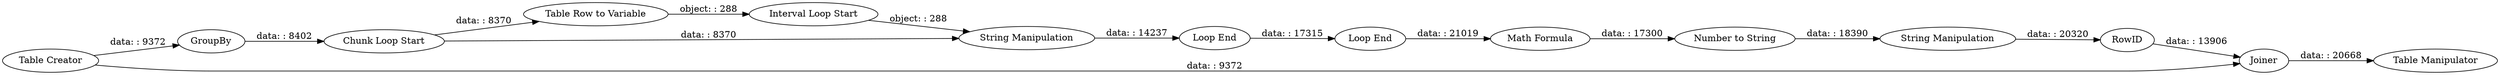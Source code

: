 digraph {
	"-6592494202743781747_1" [label="Table Creator"]
	"-6592494202743781747_12" [label="String Manipulation"]
	"-6592494202743781747_2" [label=GroupBy]
	"-6592494202743781747_4" [label="Table Row to Variable"]
	"-6592494202743781747_7" [label="String Manipulation"]
	"-6592494202743781747_8" [label="Loop End"]
	"-6592494202743781747_5" [label="Chunk Loop Start"]
	"-6592494202743781747_9" [label="Loop End"]
	"-6592494202743781747_11" [label="Number to String"]
	"-6592494202743781747_14" [label=RowID]
	"-6592494202743781747_15" [label="Table Manipulator"]
	"-6592494202743781747_6" [label="Interval Loop Start"]
	"-6592494202743781747_10" [label="Math Formula"]
	"-6592494202743781747_13" [label=Joiner]
	"-6592494202743781747_2" -> "-6592494202743781747_5" [label="data: : 8402"]
	"-6592494202743781747_8" -> "-6592494202743781747_9" [label="data: : 17315"]
	"-6592494202743781747_13" -> "-6592494202743781747_15" [label="data: : 20668"]
	"-6592494202743781747_14" -> "-6592494202743781747_13" [label="data: : 13906"]
	"-6592494202743781747_10" -> "-6592494202743781747_11" [label="data: : 17300"]
	"-6592494202743781747_5" -> "-6592494202743781747_7" [label="data: : 8370"]
	"-6592494202743781747_1" -> "-6592494202743781747_2" [label="data: : 9372"]
	"-6592494202743781747_6" -> "-6592494202743781747_7" [label="object: : 288"]
	"-6592494202743781747_11" -> "-6592494202743781747_12" [label="data: : 18390"]
	"-6592494202743781747_4" -> "-6592494202743781747_6" [label="object: : 288"]
	"-6592494202743781747_5" -> "-6592494202743781747_4" [label="data: : 8370"]
	"-6592494202743781747_1" -> "-6592494202743781747_13" [label="data: : 9372"]
	"-6592494202743781747_12" -> "-6592494202743781747_14" [label="data: : 20320"]
	"-6592494202743781747_7" -> "-6592494202743781747_8" [label="data: : 14237"]
	"-6592494202743781747_9" -> "-6592494202743781747_10" [label="data: : 21019"]
	rankdir=LR
}
